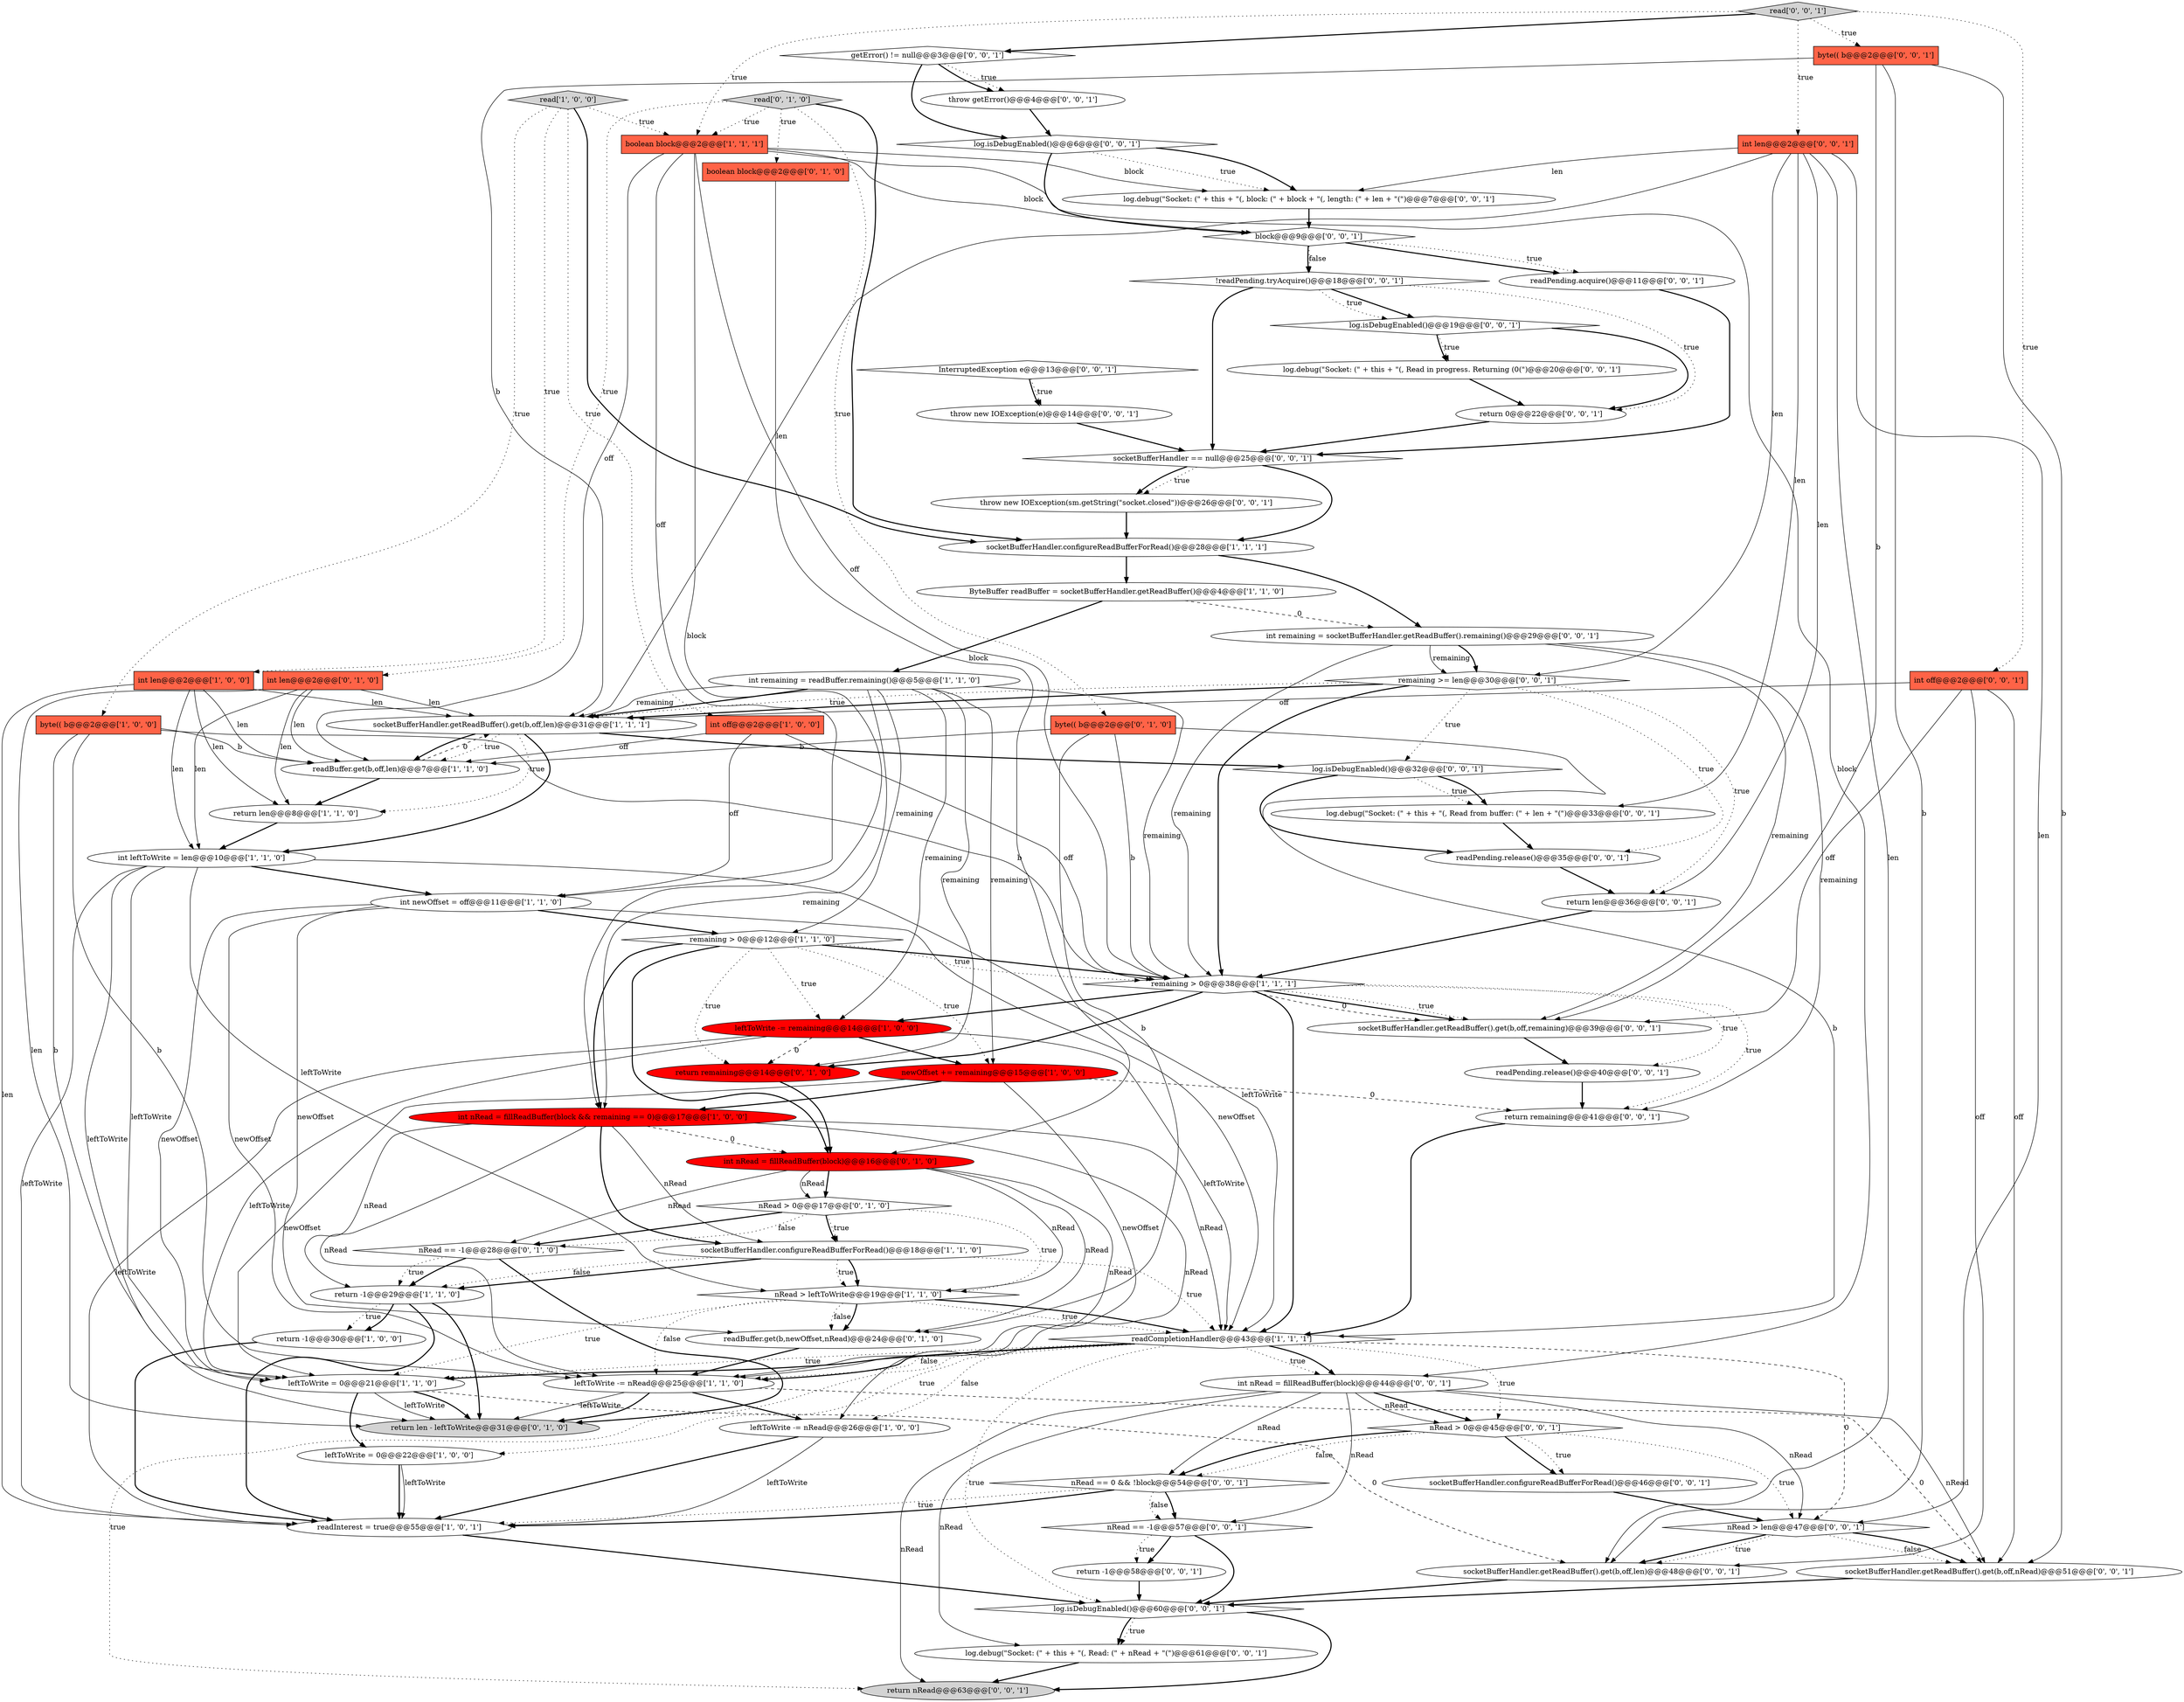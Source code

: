 digraph {
46 [style = filled, label = "byte(( b@@@2@@@['0', '0', '1']", fillcolor = tomato, shape = box image = "AAA0AAABBB3BBB"];
67 [style = filled, label = "throw new IOException(e)@@@14@@@['0', '0', '1']", fillcolor = white, shape = ellipse image = "AAA0AAABBB3BBB"];
42 [style = filled, label = "socketBufferHandler.configureReadBufferForRead()@@@46@@@['0', '0', '1']", fillcolor = white, shape = ellipse image = "AAA0AAABBB3BBB"];
2 [style = filled, label = "int remaining = readBuffer.remaining()@@@5@@@['1', '1', '0']", fillcolor = white, shape = ellipse image = "AAA0AAABBB1BBB"];
56 [style = filled, label = "return len@@@36@@@['0', '0', '1']", fillcolor = white, shape = ellipse image = "AAA0AAABBB3BBB"];
39 [style = filled, label = "int off@@@2@@@['0', '0', '1']", fillcolor = tomato, shape = box image = "AAA0AAABBB3BBB"];
34 [style = filled, label = "readBuffer.get(b,newOffset,nRead)@@@24@@@['0', '1', '0']", fillcolor = white, shape = ellipse image = "AAA0AAABBB2BBB"];
3 [style = filled, label = "int len@@@2@@@['1', '0', '0']", fillcolor = tomato, shape = box image = "AAA0AAABBB1BBB"];
60 [style = filled, label = "readPending.acquire()@@@11@@@['0', '0', '1']", fillcolor = white, shape = ellipse image = "AAA0AAABBB3BBB"];
55 [style = filled, label = "socketBufferHandler == null@@@25@@@['0', '0', '1']", fillcolor = white, shape = diamond image = "AAA0AAABBB3BBB"];
61 [style = filled, label = "log.debug(\"Socket: (\" + this + \"(, Read in progress. Returning (0(\")@@@20@@@['0', '0', '1']", fillcolor = white, shape = ellipse image = "AAA0AAABBB3BBB"];
75 [style = filled, label = "readPending.release()@@@35@@@['0', '0', '1']", fillcolor = white, shape = ellipse image = "AAA0AAABBB3BBB"];
23 [style = filled, label = "leftToWrite = 0@@@22@@@['1', '0', '0']", fillcolor = white, shape = ellipse image = "AAA0AAABBB1BBB"];
44 [style = filled, label = "!readPending.tryAcquire()@@@18@@@['0', '0', '1']", fillcolor = white, shape = diamond image = "AAA0AAABBB3BBB"];
21 [style = filled, label = "return -1@@@30@@@['1', '0', '0']", fillcolor = white, shape = ellipse image = "AAA0AAABBB1BBB"];
27 [style = filled, label = "readCompletionHandler@@@43@@@['1', '1', '1']", fillcolor = white, shape = diamond image = "AAA0AAABBB1BBB"];
58 [style = filled, label = "InterruptedException e@@@13@@@['0', '0', '1']", fillcolor = white, shape = diamond image = "AAA0AAABBB3BBB"];
52 [style = filled, label = "nRead == -1@@@57@@@['0', '0', '1']", fillcolor = white, shape = diamond image = "AAA0AAABBB3BBB"];
68 [style = filled, label = "socketBufferHandler.getReadBuffer().get(b,off,nRead)@@@51@@@['0', '0', '1']", fillcolor = white, shape = ellipse image = "AAA0AAABBB3BBB"];
18 [style = filled, label = "socketBufferHandler.getReadBuffer().get(b,off,len)@@@31@@@['1', '1', '1']", fillcolor = white, shape = ellipse image = "AAA0AAABBB1BBB"];
20 [style = filled, label = "leftToWrite -= nRead@@@25@@@['1', '1', '0']", fillcolor = white, shape = ellipse image = "AAA0AAABBB1BBB"];
33 [style = filled, label = "int len@@@2@@@['0', '1', '0']", fillcolor = tomato, shape = box image = "AAA0AAABBB2BBB"];
30 [style = filled, label = "return len - leftToWrite@@@31@@@['0', '1', '0']", fillcolor = lightgray, shape = ellipse image = "AAA0AAABBB2BBB"];
1 [style = filled, label = "socketBufferHandler.configureReadBufferForRead()@@@28@@@['1', '1', '1']", fillcolor = white, shape = ellipse image = "AAA0AAABBB1BBB"];
12 [style = filled, label = "nRead > leftToWrite@@@19@@@['1', '1', '0']", fillcolor = white, shape = diamond image = "AAA0AAABBB1BBB"];
41 [style = filled, label = "getError() != null@@@3@@@['0', '0', '1']", fillcolor = white, shape = diamond image = "AAA0AAABBB3BBB"];
36 [style = filled, label = "int nRead = fillReadBuffer(block)@@@16@@@['0', '1', '0']", fillcolor = red, shape = ellipse image = "AAA1AAABBB2BBB"];
4 [style = filled, label = "read['1', '0', '0']", fillcolor = lightgray, shape = diamond image = "AAA0AAABBB1BBB"];
25 [style = filled, label = "socketBufferHandler.configureReadBufferForRead()@@@18@@@['1', '1', '0']", fillcolor = white, shape = ellipse image = "AAA0AAABBB1BBB"];
29 [style = filled, label = "byte(( b@@@2@@@['0', '1', '0']", fillcolor = tomato, shape = box image = "AAA0AAABBB2BBB"];
6 [style = filled, label = "return -1@@@29@@@['1', '1', '0']", fillcolor = white, shape = ellipse image = "AAA0AAABBB1BBB"];
16 [style = filled, label = "int leftToWrite = len@@@10@@@['1', '1', '0']", fillcolor = white, shape = ellipse image = "AAA0AAABBB1BBB"];
0 [style = filled, label = "int newOffset = off@@@11@@@['1', '1', '0']", fillcolor = white, shape = ellipse image = "AAA0AAABBB1BBB"];
59 [style = filled, label = "nRead > 0@@@45@@@['0', '0', '1']", fillcolor = white, shape = diamond image = "AAA0AAABBB3BBB"];
69 [style = filled, label = "readPending.release()@@@40@@@['0', '0', '1']", fillcolor = white, shape = ellipse image = "AAA0AAABBB3BBB"];
70 [style = filled, label = "return remaining@@@41@@@['0', '0', '1']", fillcolor = white, shape = ellipse image = "AAA0AAABBB3BBB"];
48 [style = filled, label = "read['0', '0', '1']", fillcolor = lightgray, shape = diamond image = "AAA0AAABBB3BBB"];
53 [style = filled, label = "return 0@@@22@@@['0', '0', '1']", fillcolor = white, shape = ellipse image = "AAA0AAABBB3BBB"];
14 [style = filled, label = "leftToWrite -= nRead@@@26@@@['1', '0', '0']", fillcolor = white, shape = ellipse image = "AAA0AAABBB1BBB"];
71 [style = filled, label = "socketBufferHandler.getReadBuffer().get(b,off,len)@@@48@@@['0', '0', '1']", fillcolor = white, shape = ellipse image = "AAA0AAABBB3BBB"];
28 [style = filled, label = "return remaining@@@14@@@['0', '1', '0']", fillcolor = red, shape = ellipse image = "AAA1AAABBB2BBB"];
37 [style = filled, label = "nRead > 0@@@17@@@['0', '1', '0']", fillcolor = white, shape = diamond image = "AAA0AAABBB2BBB"];
63 [style = filled, label = "remaining >= len@@@30@@@['0', '0', '1']", fillcolor = white, shape = diamond image = "AAA0AAABBB3BBB"];
10 [style = filled, label = "readBuffer.get(b,off,len)@@@7@@@['1', '1', '0']", fillcolor = white, shape = ellipse image = "AAA0AAABBB1BBB"];
19 [style = filled, label = "boolean block@@@2@@@['1', '1', '1']", fillcolor = tomato, shape = box image = "AAA0AAABBB1BBB"];
38 [style = filled, label = "socketBufferHandler.getReadBuffer().get(b,off,remaining)@@@39@@@['0', '0', '1']", fillcolor = white, shape = ellipse image = "AAA0AAABBB3BBB"];
15 [style = filled, label = "return len@@@8@@@['1', '1', '0']", fillcolor = white, shape = ellipse image = "AAA0AAABBB1BBB"];
5 [style = filled, label = "leftToWrite -= remaining@@@14@@@['1', '0', '0']", fillcolor = red, shape = ellipse image = "AAA1AAABBB1BBB"];
11 [style = filled, label = "int nRead = fillReadBuffer(block && remaining == 0)@@@17@@@['1', '0', '0']", fillcolor = red, shape = ellipse image = "AAA1AAABBB1BBB"];
47 [style = filled, label = "int nRead = fillReadBuffer(block)@@@44@@@['0', '0', '1']", fillcolor = white, shape = ellipse image = "AAA0AAABBB3BBB"];
9 [style = filled, label = "ByteBuffer readBuffer = socketBufferHandler.getReadBuffer()@@@4@@@['1', '1', '0']", fillcolor = white, shape = ellipse image = "AAA0AAABBB1BBB"];
32 [style = filled, label = "read['0', '1', '0']", fillcolor = lightgray, shape = diamond image = "AAA0AAABBB2BBB"];
72 [style = filled, label = "log.isDebugEnabled()@@@6@@@['0', '0', '1']", fillcolor = white, shape = diamond image = "AAA0AAABBB3BBB"];
57 [style = filled, label = "throw getError()@@@4@@@['0', '0', '1']", fillcolor = white, shape = ellipse image = "AAA0AAABBB3BBB"];
49 [style = filled, label = "int len@@@2@@@['0', '0', '1']", fillcolor = tomato, shape = box image = "AAA0AAABBB3BBB"];
26 [style = filled, label = "newOffset += remaining@@@15@@@['1', '0', '0']", fillcolor = red, shape = ellipse image = "AAA1AAABBB1BBB"];
62 [style = filled, label = "log.isDebugEnabled()@@@60@@@['0', '0', '1']", fillcolor = white, shape = diamond image = "AAA0AAABBB3BBB"];
45 [style = filled, label = "log.debug(\"Socket: (\" + this + \"(, Read: (\" + nRead + \"(\")@@@61@@@['0', '0', '1']", fillcolor = white, shape = ellipse image = "AAA0AAABBB3BBB"];
35 [style = filled, label = "nRead == -1@@@28@@@['0', '1', '0']", fillcolor = white, shape = diamond image = "AAA0AAABBB2BBB"];
40 [style = filled, label = "nRead > len@@@47@@@['0', '0', '1']", fillcolor = white, shape = diamond image = "AAA0AAABBB3BBB"];
43 [style = filled, label = "log.debug(\"Socket: (\" + this + \"(, Read from buffer: (\" + len + \"(\")@@@33@@@['0', '0', '1']", fillcolor = white, shape = ellipse image = "AAA0AAABBB3BBB"];
50 [style = filled, label = "block@@@9@@@['0', '0', '1']", fillcolor = white, shape = diamond image = "AAA0AAABBB3BBB"];
74 [style = filled, label = "log.debug(\"Socket: (\" + this + \"(, block: (\" + block + \"(, length: (\" + len + \"(\")@@@7@@@['0', '0', '1']", fillcolor = white, shape = ellipse image = "AAA0AAABBB3BBB"];
17 [style = filled, label = "leftToWrite = 0@@@21@@@['1', '1', '0']", fillcolor = white, shape = ellipse image = "AAA0AAABBB1BBB"];
64 [style = filled, label = "return -1@@@58@@@['0', '0', '1']", fillcolor = white, shape = ellipse image = "AAA0AAABBB3BBB"];
65 [style = filled, label = "log.isDebugEnabled()@@@32@@@['0', '0', '1']", fillcolor = white, shape = diamond image = "AAA0AAABBB3BBB"];
73 [style = filled, label = "throw new IOException(sm.getString(\"socket.closed\"))@@@26@@@['0', '0', '1']", fillcolor = white, shape = ellipse image = "AAA0AAABBB3BBB"];
7 [style = filled, label = "int off@@@2@@@['1', '0', '0']", fillcolor = tomato, shape = box image = "AAA0AAABBB1BBB"];
31 [style = filled, label = "boolean block@@@2@@@['0', '1', '0']", fillcolor = tomato, shape = box image = "AAA0AAABBB2BBB"];
54 [style = filled, label = "nRead == 0 && !block@@@54@@@['0', '0', '1']", fillcolor = white, shape = diamond image = "AAA0AAABBB3BBB"];
51 [style = filled, label = "log.isDebugEnabled()@@@19@@@['0', '0', '1']", fillcolor = white, shape = diamond image = "AAA0AAABBB3BBB"];
76 [style = filled, label = "int remaining = socketBufferHandler.getReadBuffer().remaining()@@@29@@@['0', '0', '1']", fillcolor = white, shape = ellipse image = "AAA0AAABBB3BBB"];
13 [style = filled, label = "readInterest = true@@@55@@@['1', '0', '1']", fillcolor = white, shape = ellipse image = "AAA0AAABBB1BBB"];
8 [style = filled, label = "byte(( b@@@2@@@['1', '0', '0']", fillcolor = tomato, shape = box image = "AAA0AAABBB1BBB"];
66 [style = filled, label = "return nRead@@@63@@@['0', '0', '1']", fillcolor = lightgray, shape = ellipse image = "AAA0AAABBB3BBB"];
24 [style = filled, label = "remaining > 0@@@38@@@['1', '1', '1']", fillcolor = white, shape = diamond image = "AAA0AAABBB1BBB"];
22 [style = filled, label = "remaining > 0@@@12@@@['1', '1', '0']", fillcolor = white, shape = diamond image = "AAA0AAABBB1BBB"];
36->12 [style = solid, label="nRead"];
75->56 [style = bold, label=""];
11->25 [style = solid, label="nRead"];
16->0 [style = bold, label=""];
76->70 [style = solid, label="remaining"];
36->35 [style = solid, label="nRead"];
52->64 [style = bold, label=""];
27->47 [style = dotted, label="true"];
34->20 [style = bold, label=""];
65->43 [style = dotted, label="true"];
62->45 [style = dotted, label="true"];
47->68 [style = solid, label="nRead"];
46->68 [style = solid, label="b"];
19->10 [style = solid, label="off"];
50->44 [style = bold, label=""];
37->35 [style = dotted, label="false"];
71->62 [style = bold, label=""];
18->15 [style = dotted, label="true"];
5->13 [style = solid, label="leftToWrite"];
17->71 [style = dashed, label="0"];
4->7 [style = dotted, label="true"];
19->24 [style = solid, label="off"];
27->23 [style = dotted, label="true"];
51->53 [style = bold, label=""];
39->18 [style = solid, label="off"];
6->21 [style = dotted, label="true"];
5->27 [style = solid, label="leftToWrite"];
47->40 [style = solid, label="nRead"];
0->27 [style = solid, label="newOffset"];
49->74 [style = solid, label="len"];
25->6 [style = bold, label=""];
52->64 [style = dotted, label="true"];
63->65 [style = dotted, label="true"];
26->11 [style = bold, label=""];
49->63 [style = solid, label="len"];
47->52 [style = solid, label="nRead"];
27->20 [style = dotted, label="false"];
44->51 [style = bold, label=""];
76->24 [style = solid, label="remaining"];
20->68 [style = dashed, label="0"];
9->76 [style = dashed, label="0"];
5->28 [style = dashed, label="0"];
45->66 [style = bold, label=""];
51->61 [style = bold, label=""];
23->13 [style = bold, label=""];
11->20 [style = solid, label="nRead"];
48->39 [style = dotted, label="true"];
7->10 [style = solid, label="off"];
3->13 [style = solid, label="len"];
27->17 [style = bold, label=""];
40->68 [style = dotted, label="false"];
76->38 [style = solid, label="remaining"];
26->20 [style = solid, label="newOffset"];
24->27 [style = bold, label=""];
11->27 [style = solid, label="nRead"];
49->56 [style = solid, label="len"];
11->25 [style = bold, label=""];
59->54 [style = bold, label=""];
21->13 [style = bold, label=""];
10->18 [style = dashed, label="0"];
59->42 [style = bold, label=""];
54->52 [style = bold, label=""];
24->28 [style = bold, label=""];
19->74 [style = solid, label="block"];
12->17 [style = dotted, label="true"];
63->56 [style = dotted, label="true"];
48->41 [style = bold, label=""];
28->36 [style = bold, label=""];
39->68 [style = solid, label="off"];
63->18 [style = bold, label=""];
9->2 [style = bold, label=""];
35->6 [style = dotted, label="true"];
76->63 [style = solid, label="remaining"];
3->18 [style = solid, label="len"];
62->45 [style = bold, label=""];
54->13 [style = dotted, label="true"];
19->11 [style = solid, label="block"];
16->13 [style = solid, label="leftToWrite"];
14->13 [style = solid, label="leftToWrite"];
47->45 [style = solid, label="nRead"];
2->18 [style = bold, label=""];
39->71 [style = solid, label="off"];
20->14 [style = bold, label=""];
65->75 [style = bold, label=""];
24->38 [style = bold, label=""];
25->12 [style = dotted, label="true"];
22->24 [style = dotted, label="true"];
31->36 [style = solid, label="block"];
11->36 [style = dashed, label="0"];
42->40 [style = bold, label=""];
72->50 [style = bold, label=""];
48->46 [style = dotted, label="true"];
24->5 [style = bold, label=""];
74->50 [style = bold, label=""];
20->30 [style = solid, label="leftToWrite"];
60->55 [style = bold, label=""];
49->43 [style = solid, label="len"];
12->27 [style = dotted, label="true"];
26->70 [style = dashed, label="0"];
46->38 [style = solid, label="b"];
44->55 [style = bold, label=""];
49->18 [style = solid, label="len"];
70->27 [style = bold, label=""];
38->69 [style = bold, label=""];
29->10 [style = solid, label="b"];
32->19 [style = dotted, label="true"];
7->24 [style = solid, label="off"];
24->70 [style = dotted, label="true"];
41->57 [style = dotted, label="true"];
48->19 [style = dotted, label="true"];
1->76 [style = bold, label=""];
52->62 [style = bold, label=""];
36->37 [style = bold, label=""];
58->67 [style = bold, label=""];
18->65 [style = bold, label=""];
12->34 [style = dotted, label="false"];
27->47 [style = bold, label=""];
16->30 [style = solid, label="leftToWrite"];
43->75 [style = bold, label=""];
36->37 [style = solid, label="nRead"];
54->52 [style = dotted, label="false"];
27->20 [style = bold, label=""];
27->40 [style = dashed, label="0"];
23->13 [style = solid, label="leftToWrite"];
22->11 [style = bold, label=""];
46->18 [style = solid, label="b"];
32->31 [style = dotted, label="true"];
2->11 [style = solid, label="remaining"];
3->16 [style = solid, label="len"];
16->12 [style = solid, label="leftToWrite"];
59->40 [style = dotted, label="true"];
16->17 [style = solid, label="leftToWrite"];
6->21 [style = bold, label=""];
13->62 [style = bold, label=""];
2->5 [style = solid, label="remaining"];
44->53 [style = dotted, label="true"];
37->25 [style = bold, label=""];
2->22 [style = solid, label="remaining"];
3->15 [style = solid, label="len"];
11->14 [style = solid, label="nRead"];
33->30 [style = solid, label="len"];
5->26 [style = bold, label=""];
72->74 [style = dotted, label="true"];
50->60 [style = dotted, label="true"];
56->24 [style = bold, label=""];
51->61 [style = dotted, label="true"];
62->66 [style = bold, label=""];
2->26 [style = solid, label="remaining"];
37->25 [style = dotted, label="true"];
47->59 [style = bold, label=""];
17->23 [style = bold, label=""];
44->51 [style = dotted, label="true"];
63->24 [style = bold, label=""];
1->9 [style = bold, label=""];
32->33 [style = dotted, label="true"];
22->5 [style = dotted, label="true"];
18->10 [style = dotted, label="true"];
40->71 [style = bold, label=""];
64->62 [style = bold, label=""];
7->0 [style = solid, label="off"];
4->3 [style = dotted, label="true"];
50->60 [style = bold, label=""];
26->17 [style = solid, label="newOffset"];
18->10 [style = bold, label=""];
22->26 [style = dotted, label="true"];
55->73 [style = dotted, label="true"];
6->13 [style = bold, label=""];
32->1 [style = bold, label=""];
24->69 [style = dotted, label="true"];
40->68 [style = bold, label=""];
46->71 [style = solid, label="b"];
27->59 [style = dotted, label="true"];
27->66 [style = dotted, label="true"];
4->1 [style = bold, label=""];
32->29 [style = dotted, label="true"];
14->13 [style = bold, label=""];
37->35 [style = bold, label=""];
2->28 [style = solid, label="remaining"];
0->34 [style = solid, label="newOffset"];
6->30 [style = bold, label=""];
27->17 [style = dotted, label="true"];
29->34 [style = solid, label="b"];
33->16 [style = solid, label="len"];
36->34 [style = solid, label="nRead"];
17->30 [style = solid, label="leftToWrite"];
12->27 [style = bold, label=""];
35->30 [style = bold, label=""];
4->19 [style = dotted, label="true"];
19->50 [style = solid, label="block"];
25->6 [style = dotted, label="false"];
18->16 [style = bold, label=""];
53->55 [style = bold, label=""];
33->10 [style = solid, label="len"];
59->54 [style = dotted, label="false"];
40->71 [style = dotted, label="true"];
72->74 [style = bold, label=""];
10->15 [style = bold, label=""];
49->71 [style = solid, label="len"];
35->6 [style = bold, label=""];
47->54 [style = solid, label="nRead"];
55->73 [style = bold, label=""];
65->43 [style = bold, label=""];
3->10 [style = solid, label="len"];
68->62 [style = bold, label=""];
63->75 [style = dotted, label="true"];
59->42 [style = dotted, label="true"];
4->8 [style = dotted, label="true"];
22->28 [style = dotted, label="true"];
37->12 [style = dotted, label="true"];
12->34 [style = bold, label=""];
8->17 [style = solid, label="b"];
17->30 [style = bold, label=""];
2->24 [style = solid, label="remaining"];
0->17 [style = solid, label="newOffset"];
57->72 [style = bold, label=""];
19->47 [style = solid, label="block"];
15->16 [style = bold, label=""];
41->57 [style = bold, label=""];
49->40 [style = solid, label="len"];
29->27 [style = solid, label="b"];
48->49 [style = dotted, label="true"];
8->24 [style = solid, label="b"];
19->0 [style = solid, label="off"];
63->18 [style = dotted, label="true"];
47->59 [style = solid, label="nRead"];
12->20 [style = dotted, label="false"];
11->6 [style = solid, label="nRead"];
29->24 [style = solid, label="b"];
8->20 [style = solid, label="b"];
2->18 [style = solid, label="remaining"];
67->55 [style = bold, label=""];
61->53 [style = bold, label=""];
24->38 [style = dotted, label="true"];
0->20 [style = solid, label="newOffset"];
8->10 [style = solid, label="b"];
54->13 [style = bold, label=""];
25->12 [style = bold, label=""];
0->22 [style = bold, label=""];
22->36 [style = bold, label=""];
55->1 [style = bold, label=""];
27->62 [style = dotted, label="true"];
16->27 [style = solid, label="leftToWrite"];
47->66 [style = solid, label="nRead"];
33->18 [style = solid, label="len"];
50->44 [style = dotted, label="false"];
33->15 [style = solid, label="len"];
27->14 [style = dotted, label="false"];
69->70 [style = bold, label=""];
22->24 [style = bold, label=""];
73->1 [style = bold, label=""];
20->30 [style = bold, label=""];
41->72 [style = bold, label=""];
39->38 [style = solid, label="off"];
76->63 [style = bold, label=""];
25->27 [style = dotted, label="true"];
24->38 [style = dashed, label="0"];
5->17 [style = solid, label="leftToWrite"];
58->67 [style = dotted, label="true"];
36->20 [style = solid, label="nRead"];
}
